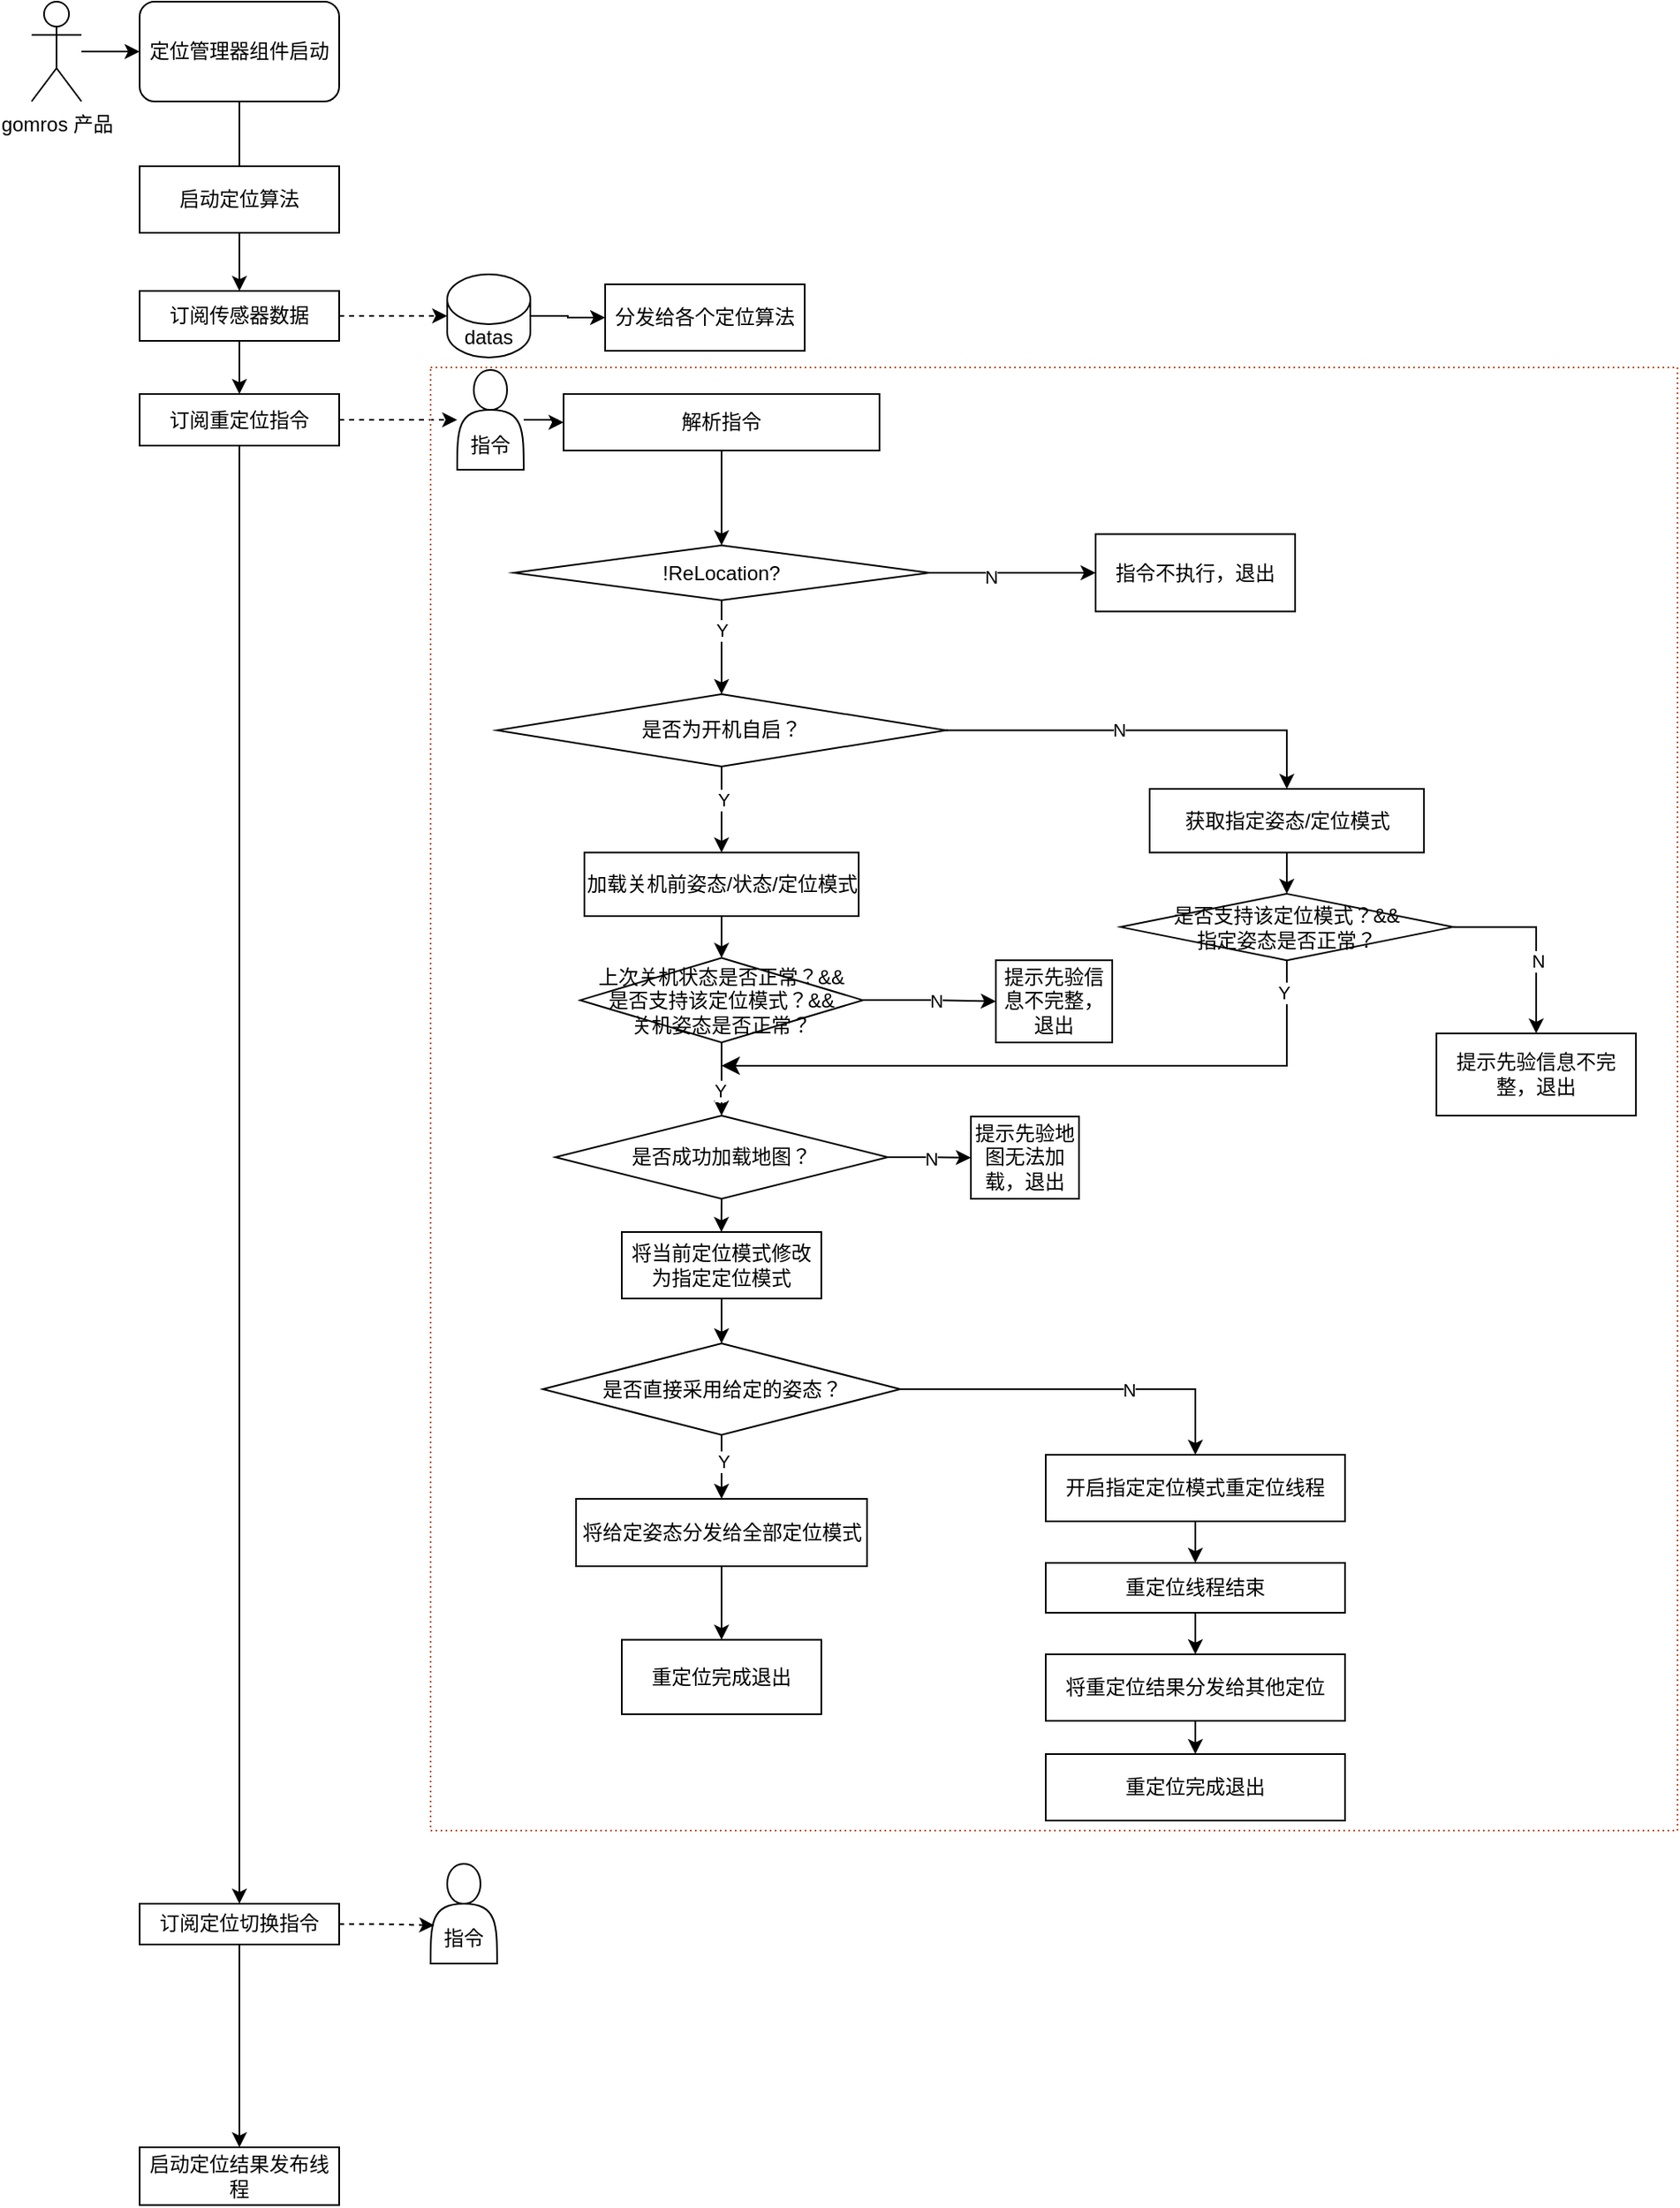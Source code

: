 <mxfile version="27.1.0">
  <diagram name="第 1 页" id="O1zmHwH_jpoI9-fM2c9w">
    <mxGraphModel dx="428" dy="260" grid="1" gridSize="10" guides="1" tooltips="1" connect="1" arrows="1" fold="1" page="1" pageScale="1" pageWidth="1169" pageHeight="827" math="0" shadow="0">
      <root>
        <mxCell id="0" />
        <mxCell id="1" parent="0" />
        <mxCell id="6JZeye2eDNHA_Utgmzkd-8" value="" style="edgeStyle=orthogonalEdgeStyle;rounded=0;orthogonalLoop=1;jettySize=auto;html=1;" parent="1" source="6JZeye2eDNHA_Utgmzkd-1" edge="1">
          <mxGeometry relative="1" as="geometry">
            <mxPoint x="85" y="40.029" as="targetPoint" />
          </mxGeometry>
        </mxCell>
        <mxCell id="6JZeye2eDNHA_Utgmzkd-1" value="gomros 产品" style="shape=umlActor;verticalLabelPosition=bottom;verticalAlign=top;html=1;outlineConnect=0;" parent="1" vertex="1">
          <mxGeometry x="20" y="10" width="30" height="60" as="geometry" />
        </mxCell>
        <mxCell id="aDU9XjyVp7GIVLYesAcA-4" value="" style="edgeStyle=orthogonalEdgeStyle;rounded=0;orthogonalLoop=1;jettySize=auto;html=1;" edge="1" parent="1" source="6JZeye2eDNHA_Utgmzkd-9">
          <mxGeometry relative="1" as="geometry">
            <mxPoint x="145" y="150" as="targetPoint" />
          </mxGeometry>
        </mxCell>
        <mxCell id="6JZeye2eDNHA_Utgmzkd-9" value="定位管理器组件启动" style="rounded=1;whiteSpace=wrap;html=1;" parent="1" vertex="1">
          <mxGeometry x="85" y="10" width="120" height="60" as="geometry" />
        </mxCell>
        <mxCell id="aDU9XjyVp7GIVLYesAcA-7" value="" style="edgeStyle=orthogonalEdgeStyle;rounded=0;orthogonalLoop=1;jettySize=auto;html=1;" edge="1" parent="1" source="aDU9XjyVp7GIVLYesAcA-5" target="aDU9XjyVp7GIVLYesAcA-6">
          <mxGeometry relative="1" as="geometry" />
        </mxCell>
        <mxCell id="aDU9XjyVp7GIVLYesAcA-5" value="启动定位算法" style="rounded=0;whiteSpace=wrap;html=1;" vertex="1" parent="1">
          <mxGeometry x="85" y="109" width="120" height="40" as="geometry" />
        </mxCell>
        <mxCell id="aDU9XjyVp7GIVLYesAcA-9" value="" style="edgeStyle=orthogonalEdgeStyle;rounded=0;orthogonalLoop=1;jettySize=auto;html=1;" edge="1" parent="1" source="aDU9XjyVp7GIVLYesAcA-6" target="aDU9XjyVp7GIVLYesAcA-8">
          <mxGeometry relative="1" as="geometry" />
        </mxCell>
        <mxCell id="aDU9XjyVp7GIVLYesAcA-6" value="订阅传感器数据" style="whiteSpace=wrap;html=1;rounded=0;" vertex="1" parent="1">
          <mxGeometry x="85" y="184" width="120" height="30" as="geometry" />
        </mxCell>
        <mxCell id="aDU9XjyVp7GIVLYesAcA-11" value="" style="edgeStyle=orthogonalEdgeStyle;rounded=0;orthogonalLoop=1;jettySize=auto;html=1;" edge="1" parent="1" source="aDU9XjyVp7GIVLYesAcA-8" target="aDU9XjyVp7GIVLYesAcA-10">
          <mxGeometry relative="1" as="geometry" />
        </mxCell>
        <mxCell id="aDU9XjyVp7GIVLYesAcA-29" value="" style="edgeStyle=orthogonalEdgeStyle;rounded=0;orthogonalLoop=1;jettySize=auto;html=1;dashed=1;" edge="1" parent="1" source="aDU9XjyVp7GIVLYesAcA-8" target="aDU9XjyVp7GIVLYesAcA-28">
          <mxGeometry relative="1" as="geometry" />
        </mxCell>
        <mxCell id="aDU9XjyVp7GIVLYesAcA-8" value="订阅重定位指令" style="whiteSpace=wrap;html=1;rounded=0;" vertex="1" parent="1">
          <mxGeometry x="85" y="246" width="120" height="31" as="geometry" />
        </mxCell>
        <mxCell id="aDU9XjyVp7GIVLYesAcA-13" value="" style="edgeStyle=orthogonalEdgeStyle;rounded=0;orthogonalLoop=1;jettySize=auto;html=1;" edge="1" parent="1" source="aDU9XjyVp7GIVLYesAcA-10" target="aDU9XjyVp7GIVLYesAcA-12">
          <mxGeometry relative="1" as="geometry" />
        </mxCell>
        <mxCell id="aDU9XjyVp7GIVLYesAcA-10" value="订阅定位切换指令" style="whiteSpace=wrap;html=1;rounded=0;" vertex="1" parent="1">
          <mxGeometry x="85" y="1154" width="120" height="24.5" as="geometry" />
        </mxCell>
        <mxCell id="aDU9XjyVp7GIVLYesAcA-12" value="启动定位结果发布线程" style="whiteSpace=wrap;html=1;rounded=0;" vertex="1" parent="1">
          <mxGeometry x="85" y="1300.5" width="120" height="34.75" as="geometry" />
        </mxCell>
        <mxCell id="aDU9XjyVp7GIVLYesAcA-17" value="" style="endArrow=classic;html=1;rounded=0;exitX=1;exitY=0.5;exitDx=0;exitDy=0;dashed=1;" edge="1" parent="1" source="aDU9XjyVp7GIVLYesAcA-6">
          <mxGeometry width="50" height="50" relative="1" as="geometry">
            <mxPoint x="630" y="230" as="sourcePoint" />
            <mxPoint x="270" y="199" as="targetPoint" />
          </mxGeometry>
        </mxCell>
        <mxCell id="aDU9XjyVp7GIVLYesAcA-27" value="" style="edgeStyle=orthogonalEdgeStyle;rounded=0;orthogonalLoop=1;jettySize=auto;html=1;" edge="1" parent="1" source="aDU9XjyVp7GIVLYesAcA-25" target="aDU9XjyVp7GIVLYesAcA-26">
          <mxGeometry relative="1" as="geometry" />
        </mxCell>
        <mxCell id="aDU9XjyVp7GIVLYesAcA-25" value="datas" style="shape=cylinder3;whiteSpace=wrap;html=1;boundedLbl=1;backgroundOutline=1;size=15;" vertex="1" parent="1">
          <mxGeometry x="270" y="174" width="50" height="50" as="geometry" />
        </mxCell>
        <mxCell id="aDU9XjyVp7GIVLYesAcA-26" value="分发给各个定位算法" style="whiteSpace=wrap;html=1;" vertex="1" parent="1">
          <mxGeometry x="365" y="180" width="120" height="40" as="geometry" />
        </mxCell>
        <mxCell id="aDU9XjyVp7GIVLYesAcA-31" value="" style="edgeStyle=orthogonalEdgeStyle;rounded=0;orthogonalLoop=1;jettySize=auto;html=1;" edge="1" parent="1" source="aDU9XjyVp7GIVLYesAcA-28" target="aDU9XjyVp7GIVLYesAcA-30">
          <mxGeometry relative="1" as="geometry" />
        </mxCell>
        <mxCell id="aDU9XjyVp7GIVLYesAcA-28" value="&lt;div&gt;&lt;br&gt;&lt;/div&gt;&lt;div&gt;&lt;br&gt;&lt;/div&gt;指令" style="shape=actor;whiteSpace=wrap;html=1;" vertex="1" parent="1">
          <mxGeometry x="276" y="231.5" width="40" height="60" as="geometry" />
        </mxCell>
        <mxCell id="aDU9XjyVp7GIVLYesAcA-35" value="" style="edgeStyle=orthogonalEdgeStyle;rounded=0;orthogonalLoop=1;jettySize=auto;html=1;" edge="1" parent="1" source="aDU9XjyVp7GIVLYesAcA-30" target="aDU9XjyVp7GIVLYesAcA-34">
          <mxGeometry relative="1" as="geometry" />
        </mxCell>
        <mxCell id="aDU9XjyVp7GIVLYesAcA-30" value="解析指令" style="rounded=0;whiteSpace=wrap;html=1;" vertex="1" parent="1">
          <mxGeometry x="340" y="246" width="190" height="34" as="geometry" />
        </mxCell>
        <mxCell id="aDU9XjyVp7GIVLYesAcA-37" value="" style="edgeStyle=orthogonalEdgeStyle;rounded=0;orthogonalLoop=1;jettySize=auto;html=1;" edge="1" parent="1" source="aDU9XjyVp7GIVLYesAcA-34" target="aDU9XjyVp7GIVLYesAcA-36">
          <mxGeometry relative="1" as="geometry" />
        </mxCell>
        <mxCell id="aDU9XjyVp7GIVLYesAcA-47" value="N" style="edgeLabel;html=1;align=center;verticalAlign=middle;resizable=0;points=[];" vertex="1" connectable="0" parent="aDU9XjyVp7GIVLYesAcA-37">
          <mxGeometry x="-0.272" y="-2" relative="1" as="geometry">
            <mxPoint as="offset" />
          </mxGeometry>
        </mxCell>
        <mxCell id="aDU9XjyVp7GIVLYesAcA-45" value="" style="edgeStyle=orthogonalEdgeStyle;rounded=0;orthogonalLoop=1;jettySize=auto;html=1;" edge="1" parent="1" source="aDU9XjyVp7GIVLYesAcA-34" target="aDU9XjyVp7GIVLYesAcA-44">
          <mxGeometry relative="1" as="geometry" />
        </mxCell>
        <mxCell id="aDU9XjyVp7GIVLYesAcA-46" value="Y" style="edgeLabel;html=1;align=center;verticalAlign=middle;resizable=0;points=[];" vertex="1" connectable="0" parent="aDU9XjyVp7GIVLYesAcA-45">
          <mxGeometry x="-0.373" relative="1" as="geometry">
            <mxPoint as="offset" />
          </mxGeometry>
        </mxCell>
        <mxCell id="aDU9XjyVp7GIVLYesAcA-34" value="!ReLocation?" style="rhombus;whiteSpace=wrap;html=1;rounded=0;" vertex="1" parent="1">
          <mxGeometry x="310" y="337" width="250" height="33" as="geometry" />
        </mxCell>
        <mxCell id="aDU9XjyVp7GIVLYesAcA-36" value="指令不执行，退出" style="whiteSpace=wrap;html=1;rounded=0;" vertex="1" parent="1">
          <mxGeometry x="660" y="330.25" width="120" height="46.5" as="geometry" />
        </mxCell>
        <mxCell id="aDU9XjyVp7GIVLYesAcA-49" value="" style="edgeStyle=orthogonalEdgeStyle;rounded=0;orthogonalLoop=1;jettySize=auto;html=1;" edge="1" parent="1" source="aDU9XjyVp7GIVLYesAcA-44" target="aDU9XjyVp7GIVLYesAcA-48">
          <mxGeometry relative="1" as="geometry" />
        </mxCell>
        <mxCell id="aDU9XjyVp7GIVLYesAcA-50" value="Y" style="edgeLabel;html=1;align=center;verticalAlign=middle;resizable=0;points=[];" vertex="1" connectable="0" parent="aDU9XjyVp7GIVLYesAcA-49">
          <mxGeometry x="-0.218" y="1" relative="1" as="geometry">
            <mxPoint as="offset" />
          </mxGeometry>
        </mxCell>
        <mxCell id="aDU9XjyVp7GIVLYesAcA-73" style="edgeStyle=orthogonalEdgeStyle;rounded=0;orthogonalLoop=1;jettySize=auto;html=1;exitX=1;exitY=0.5;exitDx=0;exitDy=0;entryX=0.5;entryY=0;entryDx=0;entryDy=0;" edge="1" parent="1" source="aDU9XjyVp7GIVLYesAcA-44" target="aDU9XjyVp7GIVLYesAcA-72">
          <mxGeometry relative="1" as="geometry" />
        </mxCell>
        <mxCell id="aDU9XjyVp7GIVLYesAcA-75" value="N" style="edgeLabel;html=1;align=center;verticalAlign=middle;resizable=0;points=[];" vertex="1" connectable="0" parent="aDU9XjyVp7GIVLYesAcA-73">
          <mxGeometry x="-0.14" y="1" relative="1" as="geometry">
            <mxPoint as="offset" />
          </mxGeometry>
        </mxCell>
        <mxCell id="aDU9XjyVp7GIVLYesAcA-44" value="是否为开机自启？" style="rhombus;whiteSpace=wrap;html=1;rounded=0;" vertex="1" parent="1">
          <mxGeometry x="300" y="426.5" width="270" height="43.5" as="geometry" />
        </mxCell>
        <mxCell id="aDU9XjyVp7GIVLYesAcA-52" value="" style="edgeStyle=orthogonalEdgeStyle;rounded=0;orthogonalLoop=1;jettySize=auto;html=1;" edge="1" parent="1" source="aDU9XjyVp7GIVLYesAcA-48" target="aDU9XjyVp7GIVLYesAcA-51">
          <mxGeometry relative="1" as="geometry" />
        </mxCell>
        <mxCell id="aDU9XjyVp7GIVLYesAcA-48" value="加载关机前姿态/状态/定位模式" style="whiteSpace=wrap;html=1;rounded=0;" vertex="1" parent="1">
          <mxGeometry x="352.5" y="521.75" width="165" height="38.25" as="geometry" />
        </mxCell>
        <mxCell id="aDU9XjyVp7GIVLYesAcA-54" value="" style="edgeStyle=orthogonalEdgeStyle;rounded=0;orthogonalLoop=1;jettySize=auto;html=1;" edge="1" parent="1" source="aDU9XjyVp7GIVLYesAcA-51">
          <mxGeometry relative="1" as="geometry">
            <mxPoint x="435" y="680" as="targetPoint" />
          </mxGeometry>
        </mxCell>
        <mxCell id="aDU9XjyVp7GIVLYesAcA-55" value="Y" style="edgeLabel;html=1;align=center;verticalAlign=middle;resizable=0;points=[];" vertex="1" connectable="0" parent="aDU9XjyVp7GIVLYesAcA-54">
          <mxGeometry x="0.298" y="-2" relative="1" as="geometry">
            <mxPoint as="offset" />
          </mxGeometry>
        </mxCell>
        <mxCell id="aDU9XjyVp7GIVLYesAcA-57" value="" style="edgeStyle=orthogonalEdgeStyle;rounded=0;orthogonalLoop=1;jettySize=auto;html=1;" edge="1" parent="1" source="aDU9XjyVp7GIVLYesAcA-51" target="aDU9XjyVp7GIVLYesAcA-56">
          <mxGeometry relative="1" as="geometry" />
        </mxCell>
        <mxCell id="aDU9XjyVp7GIVLYesAcA-59" value="N" style="edgeLabel;html=1;align=center;verticalAlign=middle;resizable=0;points=[];" vertex="1" connectable="0" parent="aDU9XjyVp7GIVLYesAcA-57">
          <mxGeometry x="0.106" y="1" relative="1" as="geometry">
            <mxPoint as="offset" />
          </mxGeometry>
        </mxCell>
        <mxCell id="aDU9XjyVp7GIVLYesAcA-51" value="上次关机状态是否正常？&amp;amp;&amp;amp;&lt;div&gt;是否支持该&lt;span style=&quot;background-color: transparent; color: light-dark(rgb(0, 0, 0), rgb(255, 255, 255));&quot;&gt;定位模式&lt;/span&gt;&lt;span style=&quot;background-color: transparent; color: light-dark(rgb(0, 0, 0), rgb(255, 255, 255));&quot;&gt;？&amp;amp;&amp;amp;&lt;/span&gt;&lt;/div&gt;&lt;div&gt;关机姿态是否正常？&lt;/div&gt;" style="rhombus;whiteSpace=wrap;html=1;rounded=0;" vertex="1" parent="1">
          <mxGeometry x="350" y="585.13" width="170" height="50.87" as="geometry" />
        </mxCell>
        <mxCell id="aDU9XjyVp7GIVLYesAcA-56" value="提示先验信息不完整，退出" style="whiteSpace=wrap;html=1;rounded=0;" vertex="1" parent="1">
          <mxGeometry x="600" y="586.56" width="70" height="49.44" as="geometry" />
        </mxCell>
        <mxCell id="aDU9XjyVp7GIVLYesAcA-64" value="" style="edgeStyle=orthogonalEdgeStyle;rounded=0;orthogonalLoop=1;jettySize=auto;html=1;" edge="1" parent="1" source="aDU9XjyVp7GIVLYesAcA-58" target="aDU9XjyVp7GIVLYesAcA-63">
          <mxGeometry relative="1" as="geometry" />
        </mxCell>
        <mxCell id="aDU9XjyVp7GIVLYesAcA-65" value="N" style="edgeLabel;html=1;align=center;verticalAlign=middle;resizable=0;points=[];" vertex="1" connectable="0" parent="aDU9XjyVp7GIVLYesAcA-64">
          <mxGeometry x="0.051" relative="1" as="geometry">
            <mxPoint as="offset" />
          </mxGeometry>
        </mxCell>
        <mxCell id="aDU9XjyVp7GIVLYesAcA-87" style="edgeStyle=orthogonalEdgeStyle;rounded=0;orthogonalLoop=1;jettySize=auto;html=1;exitX=0.5;exitY=1;exitDx=0;exitDy=0;" edge="1" parent="1" source="aDU9XjyVp7GIVLYesAcA-58">
          <mxGeometry relative="1" as="geometry">
            <mxPoint x="434.905" y="750" as="targetPoint" />
          </mxGeometry>
        </mxCell>
        <mxCell id="aDU9XjyVp7GIVLYesAcA-58" value="是否成功加载地图？" style="rhombus;whiteSpace=wrap;html=1;" vertex="1" parent="1">
          <mxGeometry x="335" y="680" width="200" height="50" as="geometry" />
        </mxCell>
        <mxCell id="aDU9XjyVp7GIVLYesAcA-63" value="提示先验地图无法加载，退出" style="whiteSpace=wrap;html=1;rounded=0;" vertex="1" parent="1">
          <mxGeometry x="585" y="680.56" width="65" height="49.44" as="geometry" />
        </mxCell>
        <mxCell id="aDU9XjyVp7GIVLYesAcA-77" value="" style="edgeStyle=orthogonalEdgeStyle;rounded=0;orthogonalLoop=1;jettySize=auto;html=1;" edge="1" parent="1" source="aDU9XjyVp7GIVLYesAcA-67" target="aDU9XjyVp7GIVLYesAcA-76">
          <mxGeometry relative="1" as="geometry">
            <Array as="points">
              <mxPoint x="925" y="567" />
            </Array>
          </mxGeometry>
        </mxCell>
        <mxCell id="aDU9XjyVp7GIVLYesAcA-79" value="N" style="edgeLabel;html=1;align=center;verticalAlign=middle;resizable=0;points=[];" vertex="1" connectable="0" parent="aDU9XjyVp7GIVLYesAcA-77">
          <mxGeometry x="-0.203" y="-3" relative="1" as="geometry">
            <mxPoint x="5" y="17" as="offset" />
          </mxGeometry>
        </mxCell>
        <mxCell id="aDU9XjyVp7GIVLYesAcA-67" value="是否支持该&lt;span style=&quot;color: light-dark(rgb(0, 0, 0), rgb(255, 255, 255)); background-color: transparent;&quot;&gt;定位模式&lt;/span&gt;&lt;span style=&quot;color: light-dark(rgb(0, 0, 0), rgb(255, 255, 255)); background-color: transparent;&quot;&gt;？&amp;amp;&amp;amp;&lt;/span&gt;&lt;div&gt;&lt;span style=&quot;color: light-dark(rgb(0, 0, 0), rgb(255, 255, 255)); background-color: transparent;&quot;&gt;指定姿态是否正常？&lt;/span&gt;&lt;/div&gt;" style="rhombus;whiteSpace=wrap;html=1;" vertex="1" parent="1">
          <mxGeometry x="675" y="546.56" width="200" height="40" as="geometry" />
        </mxCell>
        <mxCell id="aDU9XjyVp7GIVLYesAcA-71" value="" style="edgeStyle=elbowEdgeStyle;elbow=vertical;endArrow=classic;html=1;curved=0;rounded=0;endSize=8;startSize=8;exitX=0.5;exitY=1;exitDx=0;exitDy=0;" edge="1" parent="1" source="aDU9XjyVp7GIVLYesAcA-67">
          <mxGeometry width="50" height="50" relative="1" as="geometry">
            <mxPoint x="835" y="550" as="sourcePoint" />
            <mxPoint x="435" y="650" as="targetPoint" />
            <Array as="points">
              <mxPoint x="635" y="650" />
            </Array>
          </mxGeometry>
        </mxCell>
        <mxCell id="aDU9XjyVp7GIVLYesAcA-78" value="Y" style="edgeLabel;html=1;align=center;verticalAlign=middle;resizable=0;points=[];" vertex="1" connectable="0" parent="aDU9XjyVp7GIVLYesAcA-71">
          <mxGeometry x="-0.906" y="-2" relative="1" as="geometry">
            <mxPoint as="offset" />
          </mxGeometry>
        </mxCell>
        <mxCell id="aDU9XjyVp7GIVLYesAcA-74" style="edgeStyle=orthogonalEdgeStyle;rounded=0;orthogonalLoop=1;jettySize=auto;html=1;exitX=0.5;exitY=1;exitDx=0;exitDy=0;entryX=0.5;entryY=0;entryDx=0;entryDy=0;" edge="1" parent="1" source="aDU9XjyVp7GIVLYesAcA-72" target="aDU9XjyVp7GIVLYesAcA-67">
          <mxGeometry relative="1" as="geometry" />
        </mxCell>
        <mxCell id="aDU9XjyVp7GIVLYesAcA-72" value="获取指定姿态/定位模式" style="whiteSpace=wrap;html=1;rounded=0;" vertex="1" parent="1">
          <mxGeometry x="692.5" y="483.5" width="165" height="38.25" as="geometry" />
        </mxCell>
        <mxCell id="aDU9XjyVp7GIVLYesAcA-76" value="提示先验信息不完整，退出" style="whiteSpace=wrap;html=1;rounded=0;" vertex="1" parent="1">
          <mxGeometry x="865" y="630.56" width="120" height="49.44" as="geometry" />
        </mxCell>
        <mxCell id="aDU9XjyVp7GIVLYesAcA-90" value="" style="edgeStyle=orthogonalEdgeStyle;rounded=0;orthogonalLoop=1;jettySize=auto;html=1;" edge="1" parent="1" source="aDU9XjyVp7GIVLYesAcA-83" target="aDU9XjyVp7GIVLYesAcA-89">
          <mxGeometry relative="1" as="geometry" />
        </mxCell>
        <mxCell id="aDU9XjyVp7GIVLYesAcA-93" value="Y" style="edgeLabel;html=1;align=center;verticalAlign=middle;resizable=0;points=[];" vertex="1" connectable="0" parent="aDU9XjyVp7GIVLYesAcA-90">
          <mxGeometry x="-0.253" y="1" relative="1" as="geometry">
            <mxPoint as="offset" />
          </mxGeometry>
        </mxCell>
        <mxCell id="aDU9XjyVp7GIVLYesAcA-95" value="" style="edgeStyle=orthogonalEdgeStyle;rounded=0;orthogonalLoop=1;jettySize=auto;html=1;" edge="1" parent="1" source="aDU9XjyVp7GIVLYesAcA-83" target="aDU9XjyVp7GIVLYesAcA-94">
          <mxGeometry relative="1" as="geometry" />
        </mxCell>
        <mxCell id="aDU9XjyVp7GIVLYesAcA-96" value="N" style="edgeLabel;html=1;align=center;verticalAlign=middle;resizable=0;points=[];" vertex="1" connectable="0" parent="aDU9XjyVp7GIVLYesAcA-95">
          <mxGeometry x="0.268" relative="1" as="geometry">
            <mxPoint as="offset" />
          </mxGeometry>
        </mxCell>
        <mxCell id="aDU9XjyVp7GIVLYesAcA-83" value="是否直接采用给定的姿态？" style="rhombus;whiteSpace=wrap;html=1;" vertex="1" parent="1">
          <mxGeometry x="327.5" y="817" width="215" height="55" as="geometry" />
        </mxCell>
        <mxCell id="aDU9XjyVp7GIVLYesAcA-88" style="edgeStyle=orthogonalEdgeStyle;rounded=0;orthogonalLoop=1;jettySize=auto;html=1;exitX=0.5;exitY=1;exitDx=0;exitDy=0;" edge="1" parent="1" source="aDU9XjyVp7GIVLYesAcA-86" target="aDU9XjyVp7GIVLYesAcA-83">
          <mxGeometry relative="1" as="geometry" />
        </mxCell>
        <mxCell id="aDU9XjyVp7GIVLYesAcA-86" value="将当前定位模式修改为指定定位模式" style="rounded=0;whiteSpace=wrap;html=1;" vertex="1" parent="1">
          <mxGeometry x="375" y="750" width="120" height="40" as="geometry" />
        </mxCell>
        <mxCell id="aDU9XjyVp7GIVLYesAcA-92" value="" style="edgeStyle=orthogonalEdgeStyle;rounded=0;orthogonalLoop=1;jettySize=auto;html=1;" edge="1" parent="1" source="aDU9XjyVp7GIVLYesAcA-89" target="aDU9XjyVp7GIVLYesAcA-91">
          <mxGeometry relative="1" as="geometry" />
        </mxCell>
        <mxCell id="aDU9XjyVp7GIVLYesAcA-89" value="将给定姿态分发给全部定位模式" style="whiteSpace=wrap;html=1;" vertex="1" parent="1">
          <mxGeometry x="347.5" y="910.5" width="175" height="40.5" as="geometry" />
        </mxCell>
        <mxCell id="aDU9XjyVp7GIVLYesAcA-91" value="重定位完成退出" style="whiteSpace=wrap;html=1;" vertex="1" parent="1">
          <mxGeometry x="375" y="995.25" width="120" height="44.75" as="geometry" />
        </mxCell>
        <mxCell id="aDU9XjyVp7GIVLYesAcA-98" style="edgeStyle=orthogonalEdgeStyle;rounded=0;orthogonalLoop=1;jettySize=auto;html=1;exitX=0.5;exitY=1;exitDx=0;exitDy=0;" edge="1" parent="1" source="aDU9XjyVp7GIVLYesAcA-94" target="aDU9XjyVp7GIVLYesAcA-97">
          <mxGeometry relative="1" as="geometry" />
        </mxCell>
        <mxCell id="aDU9XjyVp7GIVLYesAcA-94" value="开启指定定位模式重定位线程" style="whiteSpace=wrap;html=1;" vertex="1" parent="1">
          <mxGeometry x="630" y="884" width="180" height="40" as="geometry" />
        </mxCell>
        <mxCell id="aDU9XjyVp7GIVLYesAcA-101" style="edgeStyle=orthogonalEdgeStyle;rounded=0;orthogonalLoop=1;jettySize=auto;html=1;exitX=0.5;exitY=1;exitDx=0;exitDy=0;entryX=0.5;entryY=0;entryDx=0;entryDy=0;" edge="1" parent="1" source="aDU9XjyVp7GIVLYesAcA-97" target="aDU9XjyVp7GIVLYesAcA-99">
          <mxGeometry relative="1" as="geometry" />
        </mxCell>
        <mxCell id="aDU9XjyVp7GIVLYesAcA-97" value="重定位线程结束" style="whiteSpace=wrap;html=1;" vertex="1" parent="1">
          <mxGeometry x="630" y="949" width="180" height="30" as="geometry" />
        </mxCell>
        <mxCell id="aDU9XjyVp7GIVLYesAcA-102" style="edgeStyle=orthogonalEdgeStyle;rounded=0;orthogonalLoop=1;jettySize=auto;html=1;exitX=0.5;exitY=1;exitDx=0;exitDy=0;entryX=0.5;entryY=0;entryDx=0;entryDy=0;" edge="1" parent="1" source="aDU9XjyVp7GIVLYesAcA-99" target="aDU9XjyVp7GIVLYesAcA-100">
          <mxGeometry relative="1" as="geometry" />
        </mxCell>
        <mxCell id="aDU9XjyVp7GIVLYesAcA-99" value="将重定位结果分发给其他定位" style="whiteSpace=wrap;html=1;" vertex="1" parent="1">
          <mxGeometry x="630" y="1004" width="180" height="40" as="geometry" />
        </mxCell>
        <mxCell id="aDU9XjyVp7GIVLYesAcA-100" value="重定位完成退出" style="whiteSpace=wrap;html=1;" vertex="1" parent="1">
          <mxGeometry x="630" y="1064" width="180" height="40" as="geometry" />
        </mxCell>
        <mxCell id="aDU9XjyVp7GIVLYesAcA-104" value="" style="verticalLabelPosition=bottom;verticalAlign=top;html=1;shape=mxgraph.basic.rect;fillColor2=none;strokeWidth=1;size=20;indent=5;fillColor=none;dashed=1;dashPattern=1 2;strokeColor=#BF5122;" vertex="1" parent="1">
          <mxGeometry x="260" y="230" width="750" height="880" as="geometry" />
        </mxCell>
        <mxCell id="aDU9XjyVp7GIVLYesAcA-105" value="&lt;div&gt;&lt;br&gt;&lt;/div&gt;&lt;div&gt;&lt;br&gt;&lt;/div&gt;指令" style="shape=actor;whiteSpace=wrap;html=1;" vertex="1" parent="1">
          <mxGeometry x="260" y="1130" width="40" height="60" as="geometry" />
        </mxCell>
        <mxCell id="aDU9XjyVp7GIVLYesAcA-106" style="edgeStyle=orthogonalEdgeStyle;rounded=0;orthogonalLoop=1;jettySize=auto;html=1;exitX=1;exitY=0.5;exitDx=0;exitDy=0;entryX=0.056;entryY=0.616;entryDx=0;entryDy=0;entryPerimeter=0;dashed=1;" edge="1" parent="1" source="aDU9XjyVp7GIVLYesAcA-10" target="aDU9XjyVp7GIVLYesAcA-105">
          <mxGeometry relative="1" as="geometry" />
        </mxCell>
      </root>
    </mxGraphModel>
  </diagram>
</mxfile>
